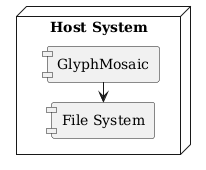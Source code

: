 @startuml
skinparam nodesep 20
skinparam ranksep 1
left to right direction
skinparam componentStyle uml1
skinparam defaultFontName DejaVu Serif

node "Host System" {
    [GlyphMosaic] as gm
    [File System] as fs
}


gm -l-> fs

@enduml